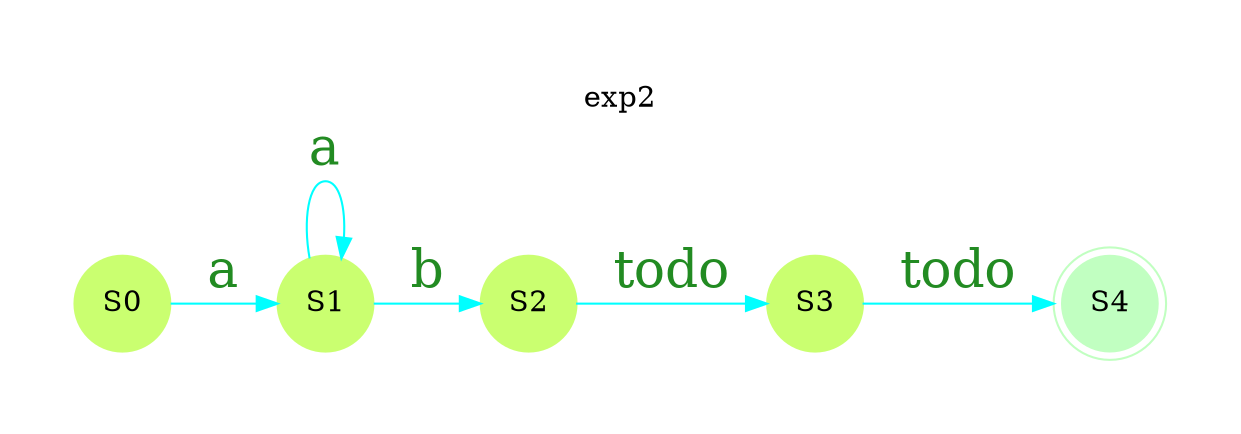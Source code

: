 digraph G{
labelloc = "t";
label = exp2;
node [shape="circle", style=filled];
rankdir = LR;
graph [splines="true" forcelabels="true" pad="0.5,0.5" nodesep="0.5" overlap="false" bgcolor="white" ];
S0 [color = darkolivegreen1];
S0->S1[label="a" color=cyan fontcolor=forestgreen fontsize=25];
S1 [color = darkolivegreen1];
S1->S1[label="a" color=cyan fontcolor=forestgreen fontsize=25];
S1->S2[label="b" color=cyan fontcolor=forestgreen fontsize=25];
S2 [color = darkolivegreen1];
S2->S3[label="todo" color=cyan fontcolor=forestgreen fontsize=25];
S3 [color = darkolivegreen1];
S3->S4[label="todo" color=cyan fontcolor=forestgreen fontsize=25];
S4 [color = darkolivegreen1];
S4 [shape="doublecircle", color=darkseagreen1];

}